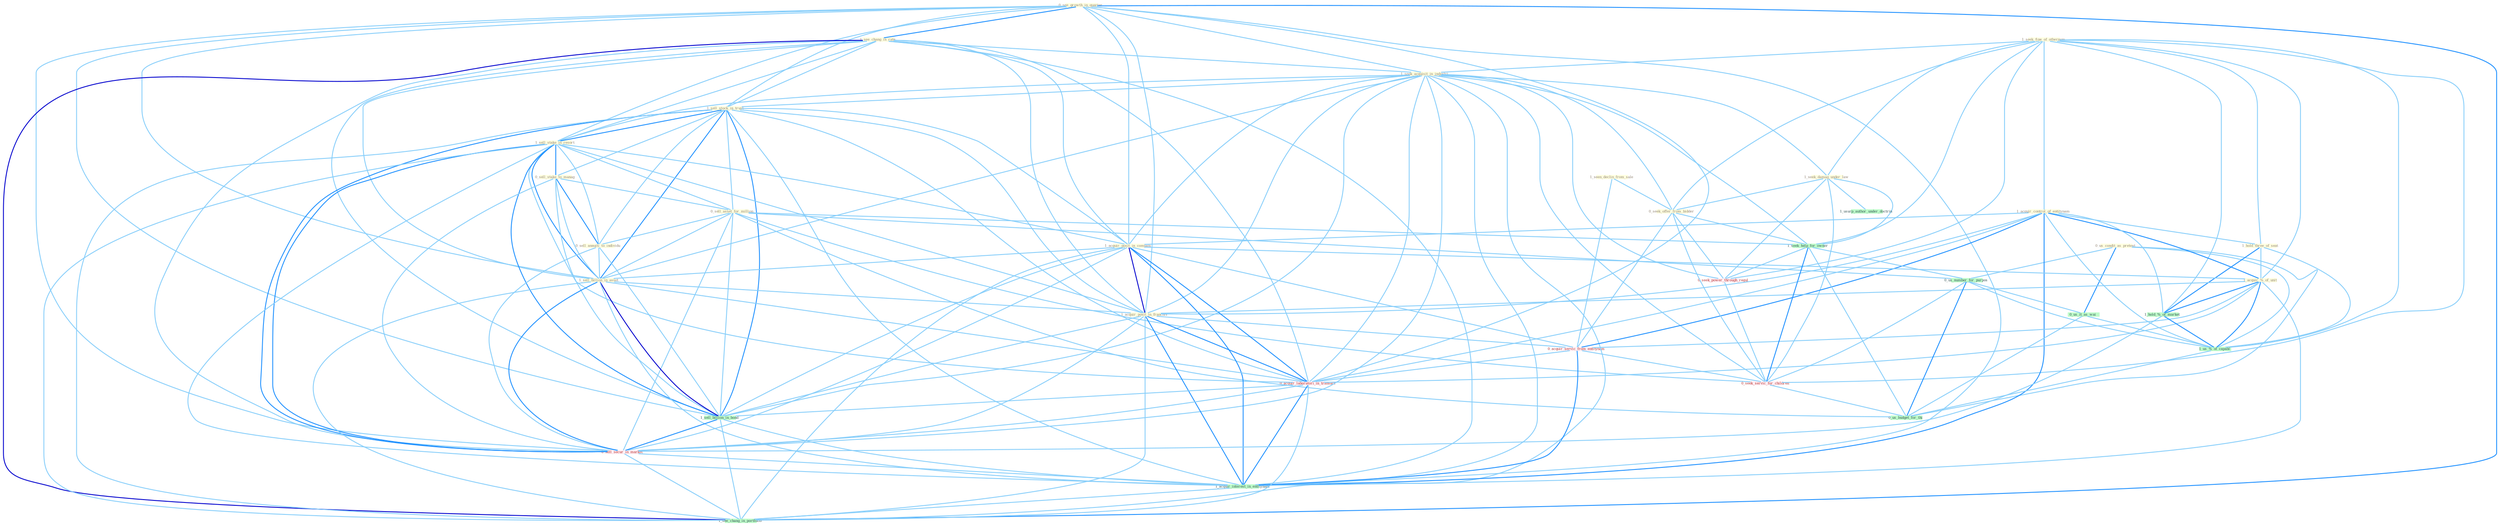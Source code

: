 Graph G{ 
    node
    [shape=polygon,style=filled,width=.5,height=.06,color="#BDFCC9",fixedsize=true,fontsize=4,
    fontcolor="#2f4f4f"];
    {node
    [color="#ffffe0", fontcolor="#8b7d6b"] "0_see_growth_in_quarter " "0_us_condit_as_pretext " "1_seek_fine_of_othernum " "1_seen_declin_from_sale " "1_see_chang_in_rate " "1_seek_acquisit_in_industri " "1_seek_damag_under_law " "1_sell_stock_in_trust " "1_acquir_control_of_entitynam " "1_sell_stake_in_resort " "0_sell_stake_to_manag " "0_sell_asset_for_million " "0_sell_annuiti_to_individu " "1_hold_three_of_seat " "1_acquir_posit_in_compani " "1_sell_billion_in_asset " "0_seek_offer_from_bidder " "1_acquir_%_of_unit " "1_acquir_posit_in_franchis "}
{node [color="#fff0f5", fontcolor="#b22222"] "0_acquir_servic_from_entitynam " "0_seek_power_through_regul " "0_acquir_laboratori_in_transact " "0_sell_secur_in_market " "0_seek_servic_for_children "}
edge [color="#B0E2FF"];

	"0_see_growth_in_quarter " -- "1_see_chang_in_rate " [w="2", color="#1e90ff" , len=0.8];
	"0_see_growth_in_quarter " -- "1_seek_acquisit_in_industri " [w="1", color="#87cefa" ];
	"0_see_growth_in_quarter " -- "1_sell_stock_in_trust " [w="1", color="#87cefa" ];
	"0_see_growth_in_quarter " -- "1_sell_stake_in_resort " [w="1", color="#87cefa" ];
	"0_see_growth_in_quarter " -- "1_acquir_posit_in_compani " [w="1", color="#87cefa" ];
	"0_see_growth_in_quarter " -- "1_sell_billion_in_asset " [w="1", color="#87cefa" ];
	"0_see_growth_in_quarter " -- "1_acquir_posit_in_franchis " [w="1", color="#87cefa" ];
	"0_see_growth_in_quarter " -- "0_acquir_laboratori_in_transact " [w="1", color="#87cefa" ];
	"0_see_growth_in_quarter " -- "1_sell_billion_in_bond " [w="1", color="#87cefa" ];
	"0_see_growth_in_quarter " -- "0_sell_secur_in_market " [w="1", color="#87cefa" ];
	"0_see_growth_in_quarter " -- "1_acquir_interest_in_entitynam " [w="1", color="#87cefa" ];
	"0_see_growth_in_quarter " -- "1_see_chang_in_portfolio " [w="2", color="#1e90ff" , len=0.8];
	"0_us_condit_as_pretext " -- "0_us_number_for_purpos " [w="1", color="#87cefa" ];
	"0_us_condit_as_pretext " -- "0_us_it_as_wai " [w="2", color="#1e90ff" , len=0.8];
	"0_us_condit_as_pretext " -- "1_us_%_of_capabl " [w="1", color="#87cefa" ];
	"0_us_condit_as_pretext " -- "0_us_budget_for_thi " [w="1", color="#87cefa" ];
	"1_seek_fine_of_othernum " -- "1_seek_acquisit_in_industri " [w="1", color="#87cefa" ];
	"1_seek_fine_of_othernum " -- "1_seek_damag_under_law " [w="1", color="#87cefa" ];
	"1_seek_fine_of_othernum " -- "1_acquir_control_of_entitynam " [w="1", color="#87cefa" ];
	"1_seek_fine_of_othernum " -- "1_hold_three_of_seat " [w="1", color="#87cefa" ];
	"1_seek_fine_of_othernum " -- "0_seek_offer_from_bidder " [w="1", color="#87cefa" ];
	"1_seek_fine_of_othernum " -- "1_acquir_%_of_unit " [w="1", color="#87cefa" ];
	"1_seek_fine_of_othernum " -- "1_seek_help_for_owner " [w="1", color="#87cefa" ];
	"1_seek_fine_of_othernum " -- "1_hold_%_of_market " [w="1", color="#87cefa" ];
	"1_seek_fine_of_othernum " -- "0_seek_power_through_regul " [w="1", color="#87cefa" ];
	"1_seek_fine_of_othernum " -- "1_us_%_of_capabl " [w="1", color="#87cefa" ];
	"1_seek_fine_of_othernum " -- "0_seek_servic_for_children " [w="1", color="#87cefa" ];
	"1_seen_declin_from_sale " -- "0_seek_offer_from_bidder " [w="1", color="#87cefa" ];
	"1_seen_declin_from_sale " -- "0_acquir_servic_from_entitynam " [w="1", color="#87cefa" ];
	"1_see_chang_in_rate " -- "1_seek_acquisit_in_industri " [w="1", color="#87cefa" ];
	"1_see_chang_in_rate " -- "1_sell_stock_in_trust " [w="1", color="#87cefa" ];
	"1_see_chang_in_rate " -- "1_sell_stake_in_resort " [w="1", color="#87cefa" ];
	"1_see_chang_in_rate " -- "1_acquir_posit_in_compani " [w="1", color="#87cefa" ];
	"1_see_chang_in_rate " -- "1_sell_billion_in_asset " [w="1", color="#87cefa" ];
	"1_see_chang_in_rate " -- "1_acquir_posit_in_franchis " [w="1", color="#87cefa" ];
	"1_see_chang_in_rate " -- "0_acquir_laboratori_in_transact " [w="1", color="#87cefa" ];
	"1_see_chang_in_rate " -- "1_sell_billion_in_bond " [w="1", color="#87cefa" ];
	"1_see_chang_in_rate " -- "0_sell_secur_in_market " [w="1", color="#87cefa" ];
	"1_see_chang_in_rate " -- "1_acquir_interest_in_entitynam " [w="1", color="#87cefa" ];
	"1_see_chang_in_rate " -- "1_see_chang_in_portfolio " [w="3", color="#0000cd" , len=0.6];
	"1_seek_acquisit_in_industri " -- "1_seek_damag_under_law " [w="1", color="#87cefa" ];
	"1_seek_acquisit_in_industri " -- "1_sell_stock_in_trust " [w="1", color="#87cefa" ];
	"1_seek_acquisit_in_industri " -- "1_sell_stake_in_resort " [w="1", color="#87cefa" ];
	"1_seek_acquisit_in_industri " -- "1_acquir_posit_in_compani " [w="1", color="#87cefa" ];
	"1_seek_acquisit_in_industri " -- "1_sell_billion_in_asset " [w="1", color="#87cefa" ];
	"1_seek_acquisit_in_industri " -- "0_seek_offer_from_bidder " [w="1", color="#87cefa" ];
	"1_seek_acquisit_in_industri " -- "1_acquir_posit_in_franchis " [w="1", color="#87cefa" ];
	"1_seek_acquisit_in_industri " -- "1_seek_help_for_owner " [w="1", color="#87cefa" ];
	"1_seek_acquisit_in_industri " -- "0_seek_power_through_regul " [w="1", color="#87cefa" ];
	"1_seek_acquisit_in_industri " -- "0_acquir_laboratori_in_transact " [w="1", color="#87cefa" ];
	"1_seek_acquisit_in_industri " -- "1_sell_billion_in_bond " [w="1", color="#87cefa" ];
	"1_seek_acquisit_in_industri " -- "0_sell_secur_in_market " [w="1", color="#87cefa" ];
	"1_seek_acquisit_in_industri " -- "1_acquir_interest_in_entitynam " [w="1", color="#87cefa" ];
	"1_seek_acquisit_in_industri " -- "0_seek_servic_for_children " [w="1", color="#87cefa" ];
	"1_seek_acquisit_in_industri " -- "1_see_chang_in_portfolio " [w="1", color="#87cefa" ];
	"1_seek_damag_under_law " -- "0_seek_offer_from_bidder " [w="1", color="#87cefa" ];
	"1_seek_damag_under_law " -- "1_seek_help_for_owner " [w="1", color="#87cefa" ];
	"1_seek_damag_under_law " -- "0_seek_power_through_regul " [w="1", color="#87cefa" ];
	"1_seek_damag_under_law " -- "1_usurp_author_under_doctrin " [w="1", color="#87cefa" ];
	"1_seek_damag_under_law " -- "0_seek_servic_for_children " [w="1", color="#87cefa" ];
	"1_sell_stock_in_trust " -- "1_sell_stake_in_resort " [w="2", color="#1e90ff" , len=0.8];
	"1_sell_stock_in_trust " -- "0_sell_stake_to_manag " [w="1", color="#87cefa" ];
	"1_sell_stock_in_trust " -- "0_sell_asset_for_million " [w="1", color="#87cefa" ];
	"1_sell_stock_in_trust " -- "0_sell_annuiti_to_individu " [w="1", color="#87cefa" ];
	"1_sell_stock_in_trust " -- "1_acquir_posit_in_compani " [w="1", color="#87cefa" ];
	"1_sell_stock_in_trust " -- "1_sell_billion_in_asset " [w="2", color="#1e90ff" , len=0.8];
	"1_sell_stock_in_trust " -- "1_acquir_posit_in_franchis " [w="1", color="#87cefa" ];
	"1_sell_stock_in_trust " -- "0_acquir_laboratori_in_transact " [w="1", color="#87cefa" ];
	"1_sell_stock_in_trust " -- "1_sell_billion_in_bond " [w="2", color="#1e90ff" , len=0.8];
	"1_sell_stock_in_trust " -- "0_sell_secur_in_market " [w="2", color="#1e90ff" , len=0.8];
	"1_sell_stock_in_trust " -- "1_acquir_interest_in_entitynam " [w="1", color="#87cefa" ];
	"1_sell_stock_in_trust " -- "1_see_chang_in_portfolio " [w="1", color="#87cefa" ];
	"1_acquir_control_of_entitynam " -- "1_hold_three_of_seat " [w="1", color="#87cefa" ];
	"1_acquir_control_of_entitynam " -- "1_acquir_posit_in_compani " [w="1", color="#87cefa" ];
	"1_acquir_control_of_entitynam " -- "1_acquir_%_of_unit " [w="2", color="#1e90ff" , len=0.8];
	"1_acquir_control_of_entitynam " -- "1_acquir_posit_in_franchis " [w="1", color="#87cefa" ];
	"1_acquir_control_of_entitynam " -- "0_acquir_servic_from_entitynam " [w="2", color="#1e90ff" , len=0.8];
	"1_acquir_control_of_entitynam " -- "1_hold_%_of_market " [w="1", color="#87cefa" ];
	"1_acquir_control_of_entitynam " -- "0_acquir_laboratori_in_transact " [w="1", color="#87cefa" ];
	"1_acquir_control_of_entitynam " -- "1_us_%_of_capabl " [w="1", color="#87cefa" ];
	"1_acquir_control_of_entitynam " -- "1_acquir_interest_in_entitynam " [w="2", color="#1e90ff" , len=0.8];
	"1_sell_stake_in_resort " -- "0_sell_stake_to_manag " [w="2", color="#1e90ff" , len=0.8];
	"1_sell_stake_in_resort " -- "0_sell_asset_for_million " [w="1", color="#87cefa" ];
	"1_sell_stake_in_resort " -- "0_sell_annuiti_to_individu " [w="1", color="#87cefa" ];
	"1_sell_stake_in_resort " -- "1_acquir_posit_in_compani " [w="1", color="#87cefa" ];
	"1_sell_stake_in_resort " -- "1_sell_billion_in_asset " [w="2", color="#1e90ff" , len=0.8];
	"1_sell_stake_in_resort " -- "1_acquir_posit_in_franchis " [w="1", color="#87cefa" ];
	"1_sell_stake_in_resort " -- "0_acquir_laboratori_in_transact " [w="1", color="#87cefa" ];
	"1_sell_stake_in_resort " -- "1_sell_billion_in_bond " [w="2", color="#1e90ff" , len=0.8];
	"1_sell_stake_in_resort " -- "0_sell_secur_in_market " [w="2", color="#1e90ff" , len=0.8];
	"1_sell_stake_in_resort " -- "1_acquir_interest_in_entitynam " [w="1", color="#87cefa" ];
	"1_sell_stake_in_resort " -- "1_see_chang_in_portfolio " [w="1", color="#87cefa" ];
	"0_sell_stake_to_manag " -- "0_sell_asset_for_million " [w="1", color="#87cefa" ];
	"0_sell_stake_to_manag " -- "0_sell_annuiti_to_individu " [w="2", color="#1e90ff" , len=0.8];
	"0_sell_stake_to_manag " -- "1_sell_billion_in_asset " [w="1", color="#87cefa" ];
	"0_sell_stake_to_manag " -- "1_sell_billion_in_bond " [w="1", color="#87cefa" ];
	"0_sell_stake_to_manag " -- "0_sell_secur_in_market " [w="1", color="#87cefa" ];
	"0_sell_asset_for_million " -- "0_sell_annuiti_to_individu " [w="1", color="#87cefa" ];
	"0_sell_asset_for_million " -- "1_sell_billion_in_asset " [w="1", color="#87cefa" ];
	"0_sell_asset_for_million " -- "1_seek_help_for_owner " [w="1", color="#87cefa" ];
	"0_sell_asset_for_million " -- "0_us_number_for_purpos " [w="1", color="#87cefa" ];
	"0_sell_asset_for_million " -- "1_sell_billion_in_bond " [w="1", color="#87cefa" ];
	"0_sell_asset_for_million " -- "0_sell_secur_in_market " [w="1", color="#87cefa" ];
	"0_sell_asset_for_million " -- "0_seek_servic_for_children " [w="1", color="#87cefa" ];
	"0_sell_asset_for_million " -- "0_us_budget_for_thi " [w="1", color="#87cefa" ];
	"0_sell_annuiti_to_individu " -- "1_sell_billion_in_asset " [w="1", color="#87cefa" ];
	"0_sell_annuiti_to_individu " -- "1_sell_billion_in_bond " [w="1", color="#87cefa" ];
	"0_sell_annuiti_to_individu " -- "0_sell_secur_in_market " [w="1", color="#87cefa" ];
	"1_hold_three_of_seat " -- "1_acquir_%_of_unit " [w="1", color="#87cefa" ];
	"1_hold_three_of_seat " -- "1_hold_%_of_market " [w="2", color="#1e90ff" , len=0.8];
	"1_hold_three_of_seat " -- "1_us_%_of_capabl " [w="1", color="#87cefa" ];
	"1_acquir_posit_in_compani " -- "1_sell_billion_in_asset " [w="1", color="#87cefa" ];
	"1_acquir_posit_in_compani " -- "1_acquir_%_of_unit " [w="1", color="#87cefa" ];
	"1_acquir_posit_in_compani " -- "1_acquir_posit_in_franchis " [w="3", color="#0000cd" , len=0.6];
	"1_acquir_posit_in_compani " -- "0_acquir_servic_from_entitynam " [w="1", color="#87cefa" ];
	"1_acquir_posit_in_compani " -- "0_acquir_laboratori_in_transact " [w="2", color="#1e90ff" , len=0.8];
	"1_acquir_posit_in_compani " -- "1_sell_billion_in_bond " [w="1", color="#87cefa" ];
	"1_acquir_posit_in_compani " -- "0_sell_secur_in_market " [w="1", color="#87cefa" ];
	"1_acquir_posit_in_compani " -- "1_acquir_interest_in_entitynam " [w="2", color="#1e90ff" , len=0.8];
	"1_acquir_posit_in_compani " -- "1_see_chang_in_portfolio " [w="1", color="#87cefa" ];
	"1_sell_billion_in_asset " -- "1_acquir_posit_in_franchis " [w="1", color="#87cefa" ];
	"1_sell_billion_in_asset " -- "0_acquir_laboratori_in_transact " [w="1", color="#87cefa" ];
	"1_sell_billion_in_asset " -- "1_sell_billion_in_bond " [w="3", color="#0000cd" , len=0.6];
	"1_sell_billion_in_asset " -- "0_sell_secur_in_market " [w="2", color="#1e90ff" , len=0.8];
	"1_sell_billion_in_asset " -- "1_acquir_interest_in_entitynam " [w="1", color="#87cefa" ];
	"1_sell_billion_in_asset " -- "1_see_chang_in_portfolio " [w="1", color="#87cefa" ];
	"0_seek_offer_from_bidder " -- "1_seek_help_for_owner " [w="1", color="#87cefa" ];
	"0_seek_offer_from_bidder " -- "0_acquir_servic_from_entitynam " [w="1", color="#87cefa" ];
	"0_seek_offer_from_bidder " -- "0_seek_power_through_regul " [w="1", color="#87cefa" ];
	"0_seek_offer_from_bidder " -- "0_seek_servic_for_children " [w="1", color="#87cefa" ];
	"1_acquir_%_of_unit " -- "1_acquir_posit_in_franchis " [w="1", color="#87cefa" ];
	"1_acquir_%_of_unit " -- "0_acquir_servic_from_entitynam " [w="1", color="#87cefa" ];
	"1_acquir_%_of_unit " -- "1_hold_%_of_market " [w="2", color="#1e90ff" , len=0.8];
	"1_acquir_%_of_unit " -- "0_acquir_laboratori_in_transact " [w="1", color="#87cefa" ];
	"1_acquir_%_of_unit " -- "1_us_%_of_capabl " [w="2", color="#1e90ff" , len=0.8];
	"1_acquir_%_of_unit " -- "1_acquir_interest_in_entitynam " [w="1", color="#87cefa" ];
	"1_acquir_posit_in_franchis " -- "0_acquir_servic_from_entitynam " [w="1", color="#87cefa" ];
	"1_acquir_posit_in_franchis " -- "0_acquir_laboratori_in_transact " [w="2", color="#1e90ff" , len=0.8];
	"1_acquir_posit_in_franchis " -- "1_sell_billion_in_bond " [w="1", color="#87cefa" ];
	"1_acquir_posit_in_franchis " -- "0_sell_secur_in_market " [w="1", color="#87cefa" ];
	"1_acquir_posit_in_franchis " -- "1_acquir_interest_in_entitynam " [w="2", color="#1e90ff" , len=0.8];
	"1_acquir_posit_in_franchis " -- "1_see_chang_in_portfolio " [w="1", color="#87cefa" ];
	"1_seek_help_for_owner " -- "0_seek_power_through_regul " [w="1", color="#87cefa" ];
	"1_seek_help_for_owner " -- "0_us_number_for_purpos " [w="1", color="#87cefa" ];
	"1_seek_help_for_owner " -- "0_seek_servic_for_children " [w="2", color="#1e90ff" , len=0.8];
	"1_seek_help_for_owner " -- "0_us_budget_for_thi " [w="1", color="#87cefa" ];
	"0_acquir_servic_from_entitynam " -- "0_acquir_laboratori_in_transact " [w="1", color="#87cefa" ];
	"0_acquir_servic_from_entitynam " -- "1_acquir_interest_in_entitynam " [w="2", color="#1e90ff" , len=0.8];
	"0_acquir_servic_from_entitynam " -- "0_seek_servic_for_children " [w="1", color="#87cefa" ];
	"1_hold_%_of_market " -- "1_us_%_of_capabl " [w="2", color="#1e90ff" , len=0.8];
	"1_hold_%_of_market " -- "0_sell_secur_in_market " [w="1", color="#87cefa" ];
	"0_seek_power_through_regul " -- "0_seek_servic_for_children " [w="1", color="#87cefa" ];
	"0_us_number_for_purpos " -- "0_us_it_as_wai " [w="1", color="#87cefa" ];
	"0_us_number_for_purpos " -- "1_us_%_of_capabl " [w="1", color="#87cefa" ];
	"0_us_number_for_purpos " -- "0_seek_servic_for_children " [w="1", color="#87cefa" ];
	"0_us_number_for_purpos " -- "0_us_budget_for_thi " [w="2", color="#1e90ff" , len=0.8];
	"0_acquir_laboratori_in_transact " -- "1_sell_billion_in_bond " [w="1", color="#87cefa" ];
	"0_acquir_laboratori_in_transact " -- "0_sell_secur_in_market " [w="1", color="#87cefa" ];
	"0_acquir_laboratori_in_transact " -- "1_acquir_interest_in_entitynam " [w="2", color="#1e90ff" , len=0.8];
	"0_acquir_laboratori_in_transact " -- "1_see_chang_in_portfolio " [w="1", color="#87cefa" ];
	"1_sell_billion_in_bond " -- "0_sell_secur_in_market " [w="2", color="#1e90ff" , len=0.8];
	"1_sell_billion_in_bond " -- "1_acquir_interest_in_entitynam " [w="1", color="#87cefa" ];
	"1_sell_billion_in_bond " -- "1_see_chang_in_portfolio " [w="1", color="#87cefa" ];
	"0_us_it_as_wai " -- "1_us_%_of_capabl " [w="1", color="#87cefa" ];
	"0_us_it_as_wai " -- "0_us_budget_for_thi " [w="1", color="#87cefa" ];
	"1_us_%_of_capabl " -- "0_us_budget_for_thi " [w="1", color="#87cefa" ];
	"0_sell_secur_in_market " -- "1_acquir_interest_in_entitynam " [w="1", color="#87cefa" ];
	"0_sell_secur_in_market " -- "1_see_chang_in_portfolio " [w="1", color="#87cefa" ];
	"1_acquir_interest_in_entitynam " -- "1_see_chang_in_portfolio " [w="1", color="#87cefa" ];
	"0_seek_servic_for_children " -- "0_us_budget_for_thi " [w="1", color="#87cefa" ];
}